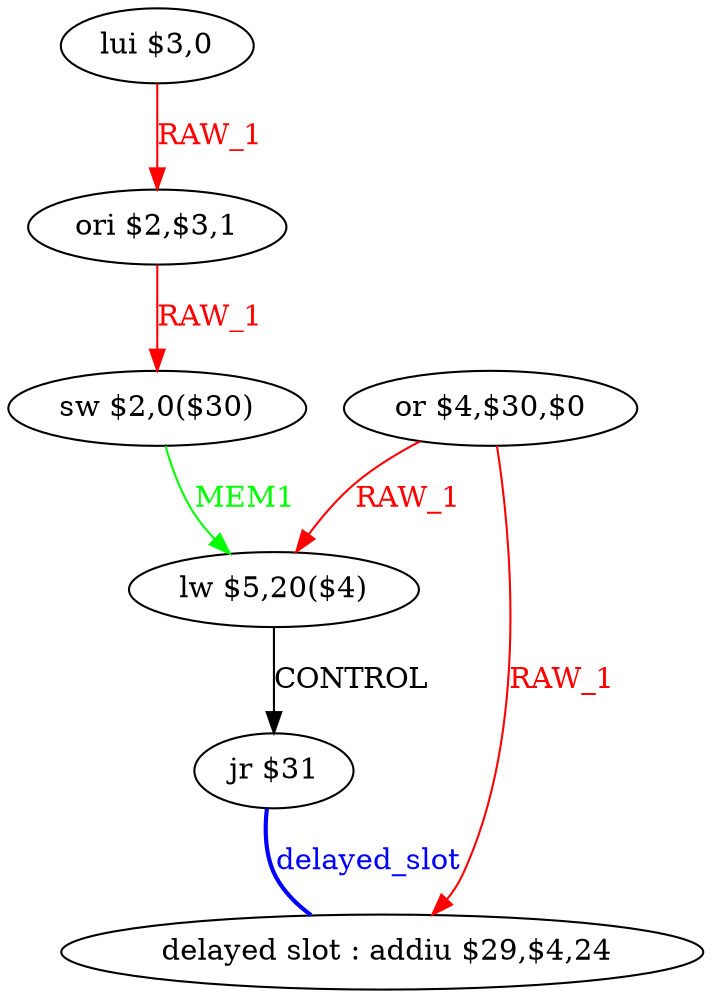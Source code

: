 digraph G1 {
node [shape = ellipse];
i6 [label = " delayed slot : addiu $29,$4,24"] ;
i5 ->  i6 [style = bold, dir= none, fontcolor = blue, color = blue, label= "delayed_slot"];
i5 [label = "jr $31"] ;
i0 [label = "lui $3,0"] ;
i0 ->  i1 [color = red, fontcolor = red, label= "RAW_1"];
i1 [label = "ori $2,$3,1"] ;
i1 ->  i3 [color = red, fontcolor = red, label= "RAW_1"];
i3 [label = "sw $2,0($30)"] ;
i3 ->  i4 [color = green, fontcolor = green, label= "MEM1"];
i4 [label = "lw $5,20($4)"] ;
i4 ->  i5 [label= "CONTROL"];
i2 [label = "or $4,$30,$0"] ;
i2 ->  i4 [color = red, fontcolor = red, label= "RAW_1"];
i2 ->  i6 [color = red, fontcolor = red, label= "RAW_1"];
}
